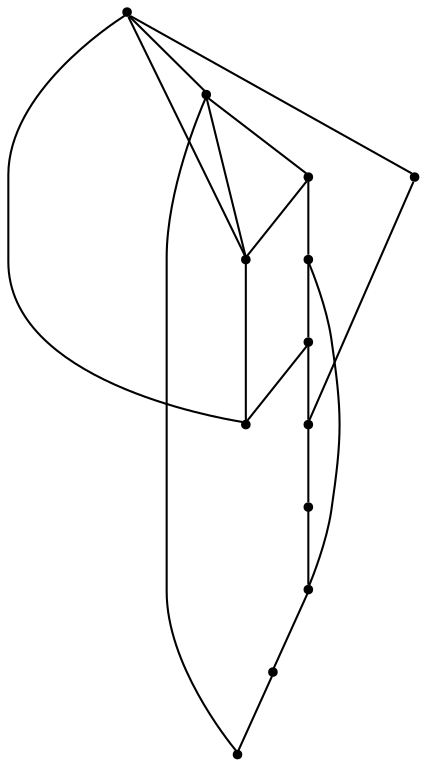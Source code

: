 graph {
  node [shape=point,comment="{\"directed\":false,\"doi\":\"10.1007/978-3-319-03841-4_28\",\"figure\":\"1 (2)\"}"]

  v0 [pos="1733.3788658643182,810.0979952928016"]
  v1 [pos="1610.7570453378903,599.5136100735992"]
  v2 [pos="1701.6475898556212,785.4815404815472"]
  v3 [pos="1676.9047912932283,763.6113541410215"]
  v4 [pos="1652.795689338312,736.4694108009292"]
  v5 [pos="1632.4560642113609,700.7218824677684"]
  v6 [pos="1621.719105909026,666.178723978907"]
  v7 [pos="1616.273514279117,638.3698624272513"]
  v8 [pos="1230.7998126490834,703.0805142663297"]
  v9 [pos="1361.656635113148,730.9432990295993"]
  v10 [pos="1270.520119602997,779.0262707289659"]
  v11 [pos="1256.7102417476613,752.7137782995937"]
  v12 [pos="1243.9426548384774,728.2596018327245"]

  v0 -- v1 [id="-1",pos="1733.3788658643182,810.0979952928016 1610.7570453378903,599.5136100735992 1610.7570453378903,599.5136100735992 1610.7570453378903,599.5136100735992"]
  v8 -- v9 [id="-2",pos="1230.7998126490834,703.0805142663297 1361.656635113148,730.9432990295993 1361.656635113148,730.9432990295993 1361.656635113148,730.9432990295993"]
  v9 -- v0 [id="-3",pos="1361.656635113148,730.9432990295993 1733.3788658643182,810.0979952928016 1733.3788658643182,810.0979952928016 1733.3788658643182,810.0979952928016"]
  v8 -- v12 [id="-4",pos="1230.7998126490834,703.0805142663297 1243.9426548384774,728.2596018327245 1243.9426548384774,728.2596018327245 1243.9426548384774,728.2596018327245"]
  v12 -- v11 [id="-5",pos="1243.9426548384774,728.2596018327245 1256.7102417476613,752.7137782995937 1256.7102417476613,752.7137782995937 1256.7102417476613,752.7137782995937"]
  v11 -- v10 [id="-6",pos="1256.7102417476613,752.7137782995937 1270.520119602997,779.0262707289659 1270.520119602997,779.0262707289659 1270.520119602997,779.0262707289659"]
  v12 -- v5 [id="-7",pos="1243.9426548384774,728.2596018327245 1632.4560642113609,700.7218824677684 1632.4560642113609,700.7218824677684 1632.4560642113609,700.7218824677684"]
  v11 -- v3 [id="-8",pos="1256.7102417476613,752.7137782995937 1676.9047912932283,763.6113541410215 1676.9047912932283,763.6113541410215 1676.9047912932283,763.6113541410215"]
  v10 -- v0 [id="-9",pos="1270.520119602997,779.0262707289659 1733.3788658643182,810.0979952928016 1733.3788658643182,810.0979952928016 1733.3788658643182,810.0979952928016"]
  v1 -- v9 [id="-10",pos="1610.7570453378903,599.5136100735992 1361.656635113148,730.9432990295993 1361.656635113148,730.9432990295993 1361.656635113148,730.9432990295993"]
  v9 -- v10 [id="-11",pos="1361.656635113148,730.9432990295993 1270.520119602997,779.0262707289659 1270.520119602997,779.0262707289659 1270.520119602997,779.0262707289659"]
  v1 -- v8 [id="-12",pos="1610.7570453378903,599.5136100735992 1230.7998126490834,703.0805142663297 1230.7998126490834,703.0805142663297 1230.7998126490834,703.0805142663297"]
  v7 -- v1 [id="-13",pos="1616.273514279117,638.3698624272513 1610.7570453378903,599.5136100735992 1610.7570453378903,599.5136100735992 1610.7570453378903,599.5136100735992"]
  v6 -- v7 [id="-14",pos="1621.719105909026,666.178723978907 1616.273514279117,638.3698624272513 1616.273514279117,638.3698624272513 1616.273514279117,638.3698624272513"]
  v5 -- v6 [id="-15",pos="1632.4560642113609,700.7218824677684 1621.719105909026,666.178723978907 1621.719105909026,666.178723978907 1621.719105909026,666.178723978907"]
  v4 -- v5 [id="-16",pos="1652.795689338312,736.4694108009292 1632.4560642113609,700.7218824677684 1632.4560642113609,700.7218824677684 1632.4560642113609,700.7218824677684"]
  v3 -- v4 [id="-17",pos="1676.9047912932283,763.6113541410215 1652.795689338312,736.4694108009292 1652.795689338312,736.4694108009292 1652.795689338312,736.4694108009292"]
  v2 -- v3 [id="-18",pos="1701.6475898556212,785.4815404815472 1676.9047912932283,763.6113541410215 1676.9047912932283,763.6113541410215 1676.9047912932283,763.6113541410215"]
  v0 -- v2 [id="-19",pos="1733.3788658643182,810.0979952928016 1701.6475898556212,785.4815404815472 1701.6475898556212,785.4815404815472 1701.6475898556212,785.4815404815472"]
}